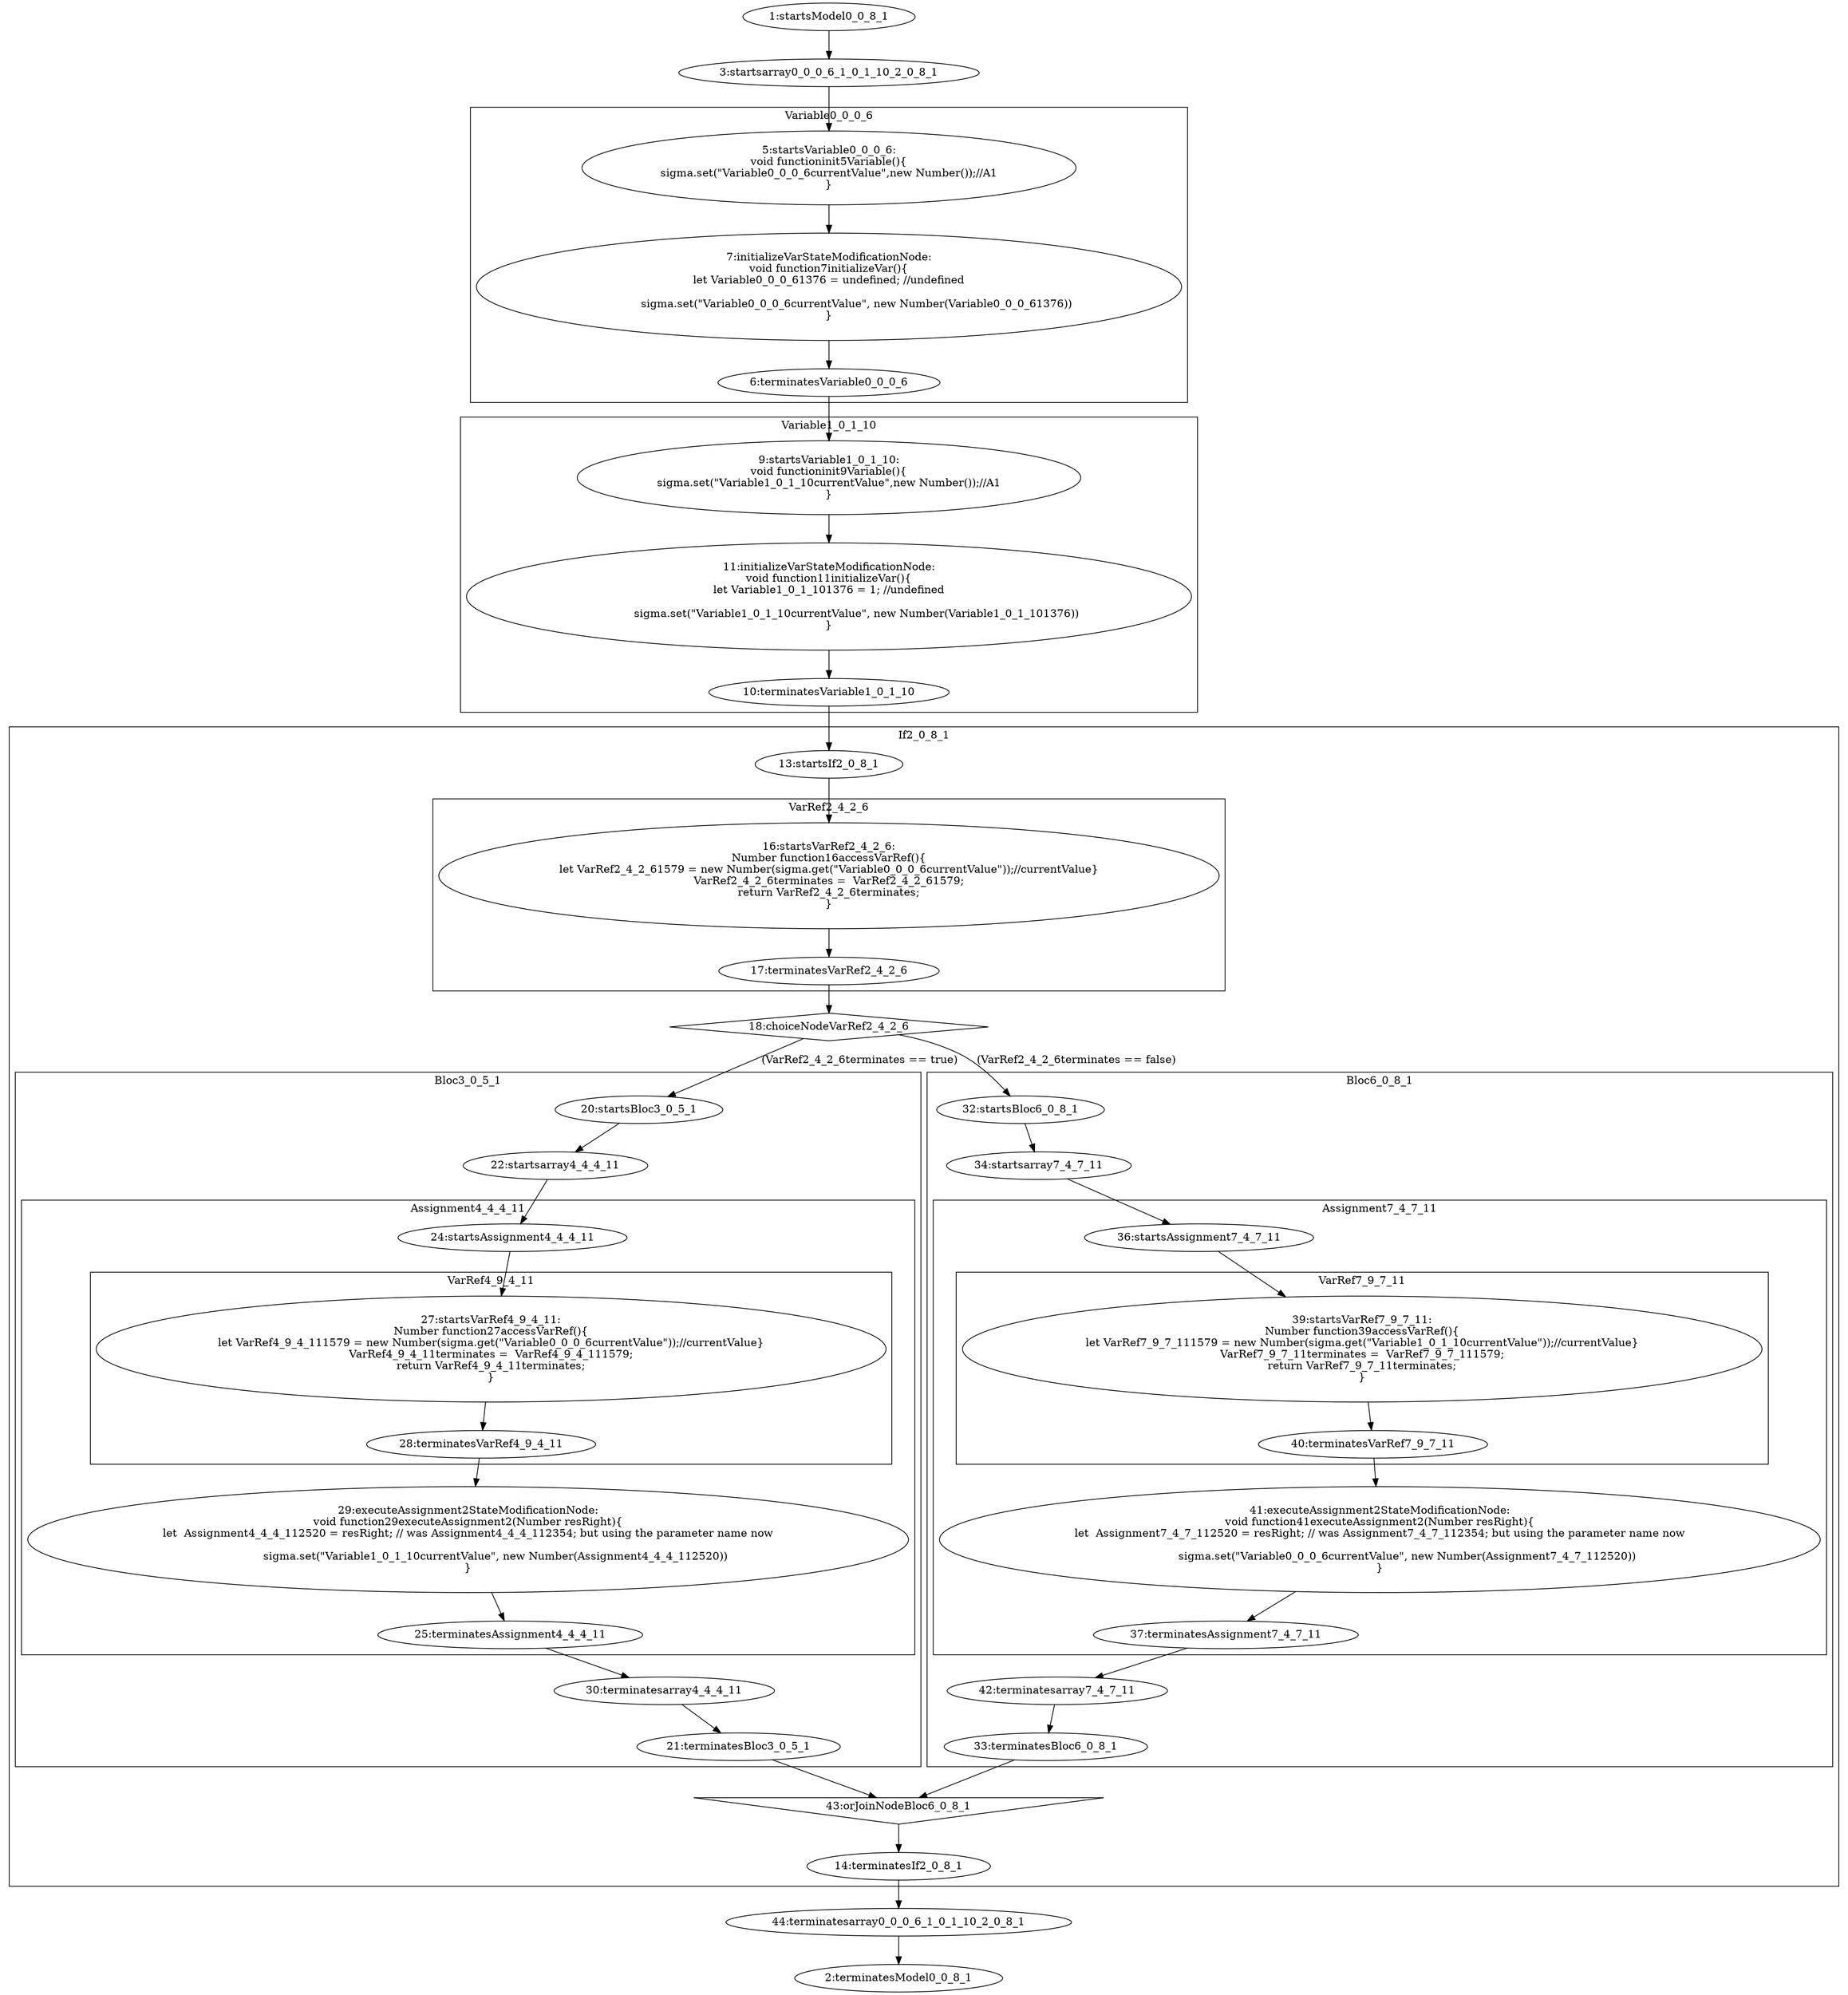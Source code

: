 digraph G {
subgraph cluster_4 {
label = "Variable0_0_0_6";
  "5" [label="5:startsVariable0_0_0_6:
void functioninit5Variable(){
sigma.set(\"Variable0_0_0_6currentValue\",new Number());//A1
}" shape="ellipse" ];
  "6" [label="6:terminatesVariable0_0_0_6" shape="ellipse" ];
  "7" [label="7:initializeVarStateModificationNode:
void function7initializeVar(){
let Variable0_0_0_61376 = undefined; //undefined

                sigma.set(\"Variable0_0_0_6currentValue\", new Number(Variable0_0_0_61376))
}" shape="ellipse" ];
}
subgraph cluster_8 {
label = "Variable1_0_1_10";
  "9" [label="9:startsVariable1_0_1_10:
void functioninit9Variable(){
sigma.set(\"Variable1_0_1_10currentValue\",new Number());//A1
}" shape="ellipse" ];
  "10" [label="10:terminatesVariable1_0_1_10" shape="ellipse" ];
  "11" [label="11:initializeVarStateModificationNode:
void function11initializeVar(){
let Variable1_0_1_101376 = 1; //undefined

                sigma.set(\"Variable1_0_1_10currentValue\", new Number(Variable1_0_1_101376))
}" shape="ellipse" ];
}
subgraph cluster_12 {
label = "If2_0_8_1";
  "13" [label="13:startsIf2_0_8_1" shape="ellipse" ];
  "14" [label="14:terminatesIf2_0_8_1" shape="ellipse" ];
  "18" [label="18:choiceNodeVarRef2_4_2_6" shape="diamond" ];
  "43" [label="43:orJoinNodeBloc6_0_8_1" shape="invtriangle" ];
subgraph cluster_15 {
label = "VarRef2_4_2_6";
  "16" [label="16:startsVarRef2_4_2_6:
Number function16accessVarRef(){
let VarRef2_4_2_61579 = new Number(sigma.get(\"Variable0_0_0_6currentValue\"));//currentValue}
VarRef2_4_2_6terminates =  VarRef2_4_2_61579;
return VarRef2_4_2_6terminates;
}" shape="ellipse" ];
  "17" [label="17:terminatesVarRef2_4_2_6" shape="ellipse" ];
}
subgraph cluster_19 {
label = "Bloc3_0_5_1";
  "20" [label="20:startsBloc3_0_5_1" shape="ellipse" ];
  "21" [label="21:terminatesBloc3_0_5_1" shape="ellipse" ];
  "22" [label="22:startsarray4_4_4_11" shape="ellipse" ];
  "30" [label="30:terminatesarray4_4_4_11" shape="ellipse" ];
subgraph cluster_23 {
label = "Assignment4_4_4_11";
  "24" [label="24:startsAssignment4_4_4_11" shape="ellipse" ];
  "25" [label="25:terminatesAssignment4_4_4_11" shape="ellipse" ];
  "29" [label="29:executeAssignment2StateModificationNode:
void function29executeAssignment2(Number resRight){
let  Assignment4_4_4_112520 = resRight; // was Assignment4_4_4_112354; but using the parameter name now
                                 
                sigma.set(\"Variable1_0_1_10currentValue\", new Number(Assignment4_4_4_112520))
}" shape="ellipse" ];
subgraph cluster_26 {
label = "VarRef4_9_4_11";
  "27" [label="27:startsVarRef4_9_4_11:
Number function27accessVarRef(){
let VarRef4_9_4_111579 = new Number(sigma.get(\"Variable0_0_0_6currentValue\"));//currentValue}
VarRef4_9_4_11terminates =  VarRef4_9_4_111579;
return VarRef4_9_4_11terminates;
}" shape="ellipse" ];
  "28" [label="28:terminatesVarRef4_9_4_11" shape="ellipse" ];
}
}
}
subgraph cluster_31 {
label = "Bloc6_0_8_1";
  "32" [label="32:startsBloc6_0_8_1" shape="ellipse" ];
  "33" [label="33:terminatesBloc6_0_8_1" shape="ellipse" ];
  "34" [label="34:startsarray7_4_7_11" shape="ellipse" ];
  "42" [label="42:terminatesarray7_4_7_11" shape="ellipse" ];
subgraph cluster_35 {
label = "Assignment7_4_7_11";
  "36" [label="36:startsAssignment7_4_7_11" shape="ellipse" ];
  "37" [label="37:terminatesAssignment7_4_7_11" shape="ellipse" ];
  "41" [label="41:executeAssignment2StateModificationNode:
void function41executeAssignment2(Number resRight){
let  Assignment7_4_7_112520 = resRight; // was Assignment7_4_7_112354; but using the parameter name now
                                 
                sigma.set(\"Variable0_0_0_6currentValue\", new Number(Assignment7_4_7_112520))
}" shape="ellipse" ];
subgraph cluster_38 {
label = "VarRef7_9_7_11";
  "39" [label="39:startsVarRef7_9_7_11:
Number function39accessVarRef(){
let VarRef7_9_7_111579 = new Number(sigma.get(\"Variable1_0_1_10currentValue\"));//currentValue}
VarRef7_9_7_11terminates =  VarRef7_9_7_111579;
return VarRef7_9_7_11terminates;
}" shape="ellipse" ];
  "40" [label="40:terminatesVarRef7_9_7_11" shape="ellipse" ];
}
}
}
}
  "1" [label="1:startsModel0_0_8_1" shape="ellipse" ];
  "2" [label="2:terminatesModel0_0_8_1" shape="ellipse" ];
  "3" [label="3:startsarray0_0_0_6_1_0_1_10_2_0_8_1" shape="ellipse" ];
  "44" [label="44:terminatesarray0_0_0_6_1_0_1_10_2_0_8_1" shape="ellipse" ];
  "5" -> "7" [label=""];
  "7" -> "6" [label=""];
  "9" -> "11" [label=""];
  "11" -> "10" [label=""];
  "16" -> "17" [label=""];
  "27" -> "28" [label=""];
  "24" -> "27" [label=""];
  "28" -> "29" [label=""];
  "29" -> "25" [label=""];
  "20" -> "22" [label=""];
  "22" -> "24" [label=""];
  "25" -> "30" [label=""];
  "30" -> "21" [label=""];
  "39" -> "40" [label=""];
  "36" -> "39" [label=""];
  "40" -> "41" [label=""];
  "41" -> "37" [label=""];
  "32" -> "34" [label=""];
  "34" -> "36" [label=""];
  "37" -> "42" [label=""];
  "42" -> "33" [label=""];
  "13" -> "16" [label=""];
  "17" -> "18" [label=""];
  "18" -> "20" [label="(VarRef2_4_2_6terminates == true)"];
  "18" -> "32" [label="(VarRef2_4_2_6terminates == false)"];
  "33" -> "43" [label=""];
  "21" -> "43" [label=""];
  "43" -> "14" [label=""];
  "1" -> "3" [label=""];
  "3" -> "5" [label=""];
  "6" -> "9" [label=""];
  "10" -> "13" [label=""];
  "14" -> "44" [label=""];
  "44" -> "2" [label=""];
}
